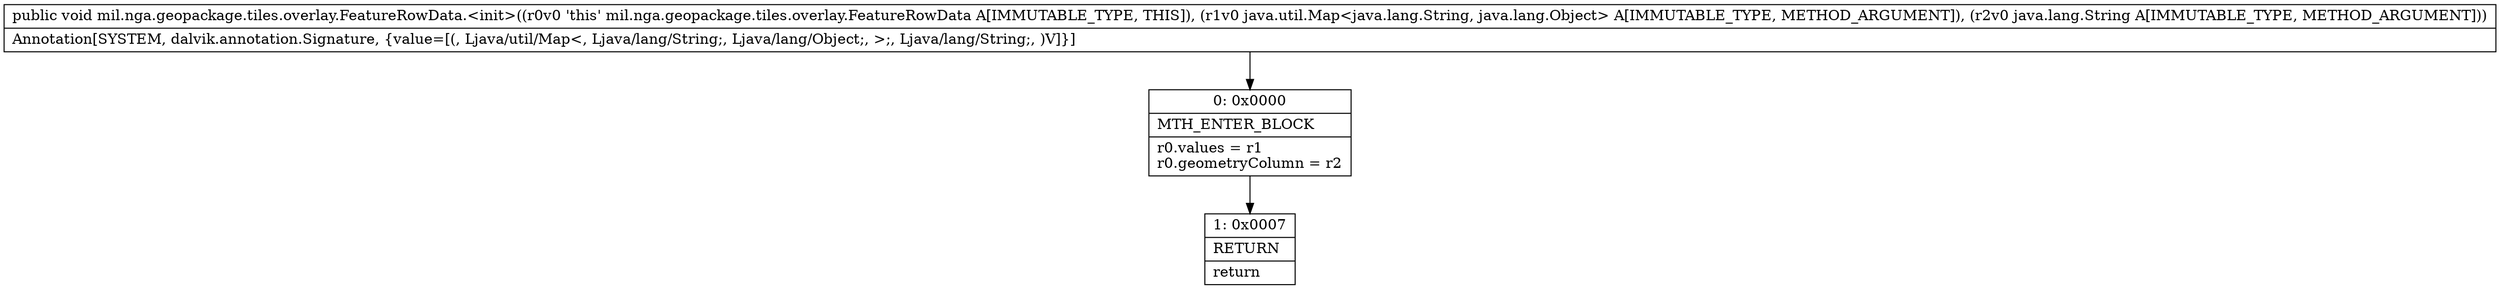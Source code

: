 digraph "CFG formil.nga.geopackage.tiles.overlay.FeatureRowData.\<init\>(Ljava\/util\/Map;Ljava\/lang\/String;)V" {
Node_0 [shape=record,label="{0\:\ 0x0000|MTH_ENTER_BLOCK\l|r0.values = r1\lr0.geometryColumn = r2\l}"];
Node_1 [shape=record,label="{1\:\ 0x0007|RETURN\l|return\l}"];
MethodNode[shape=record,label="{public void mil.nga.geopackage.tiles.overlay.FeatureRowData.\<init\>((r0v0 'this' mil.nga.geopackage.tiles.overlay.FeatureRowData A[IMMUTABLE_TYPE, THIS]), (r1v0 java.util.Map\<java.lang.String, java.lang.Object\> A[IMMUTABLE_TYPE, METHOD_ARGUMENT]), (r2v0 java.lang.String A[IMMUTABLE_TYPE, METHOD_ARGUMENT]))  | Annotation[SYSTEM, dalvik.annotation.Signature, \{value=[(, Ljava\/util\/Map\<, Ljava\/lang\/String;, Ljava\/lang\/Object;, \>;, Ljava\/lang\/String;, )V]\}]\l}"];
MethodNode -> Node_0;
Node_0 -> Node_1;
}

